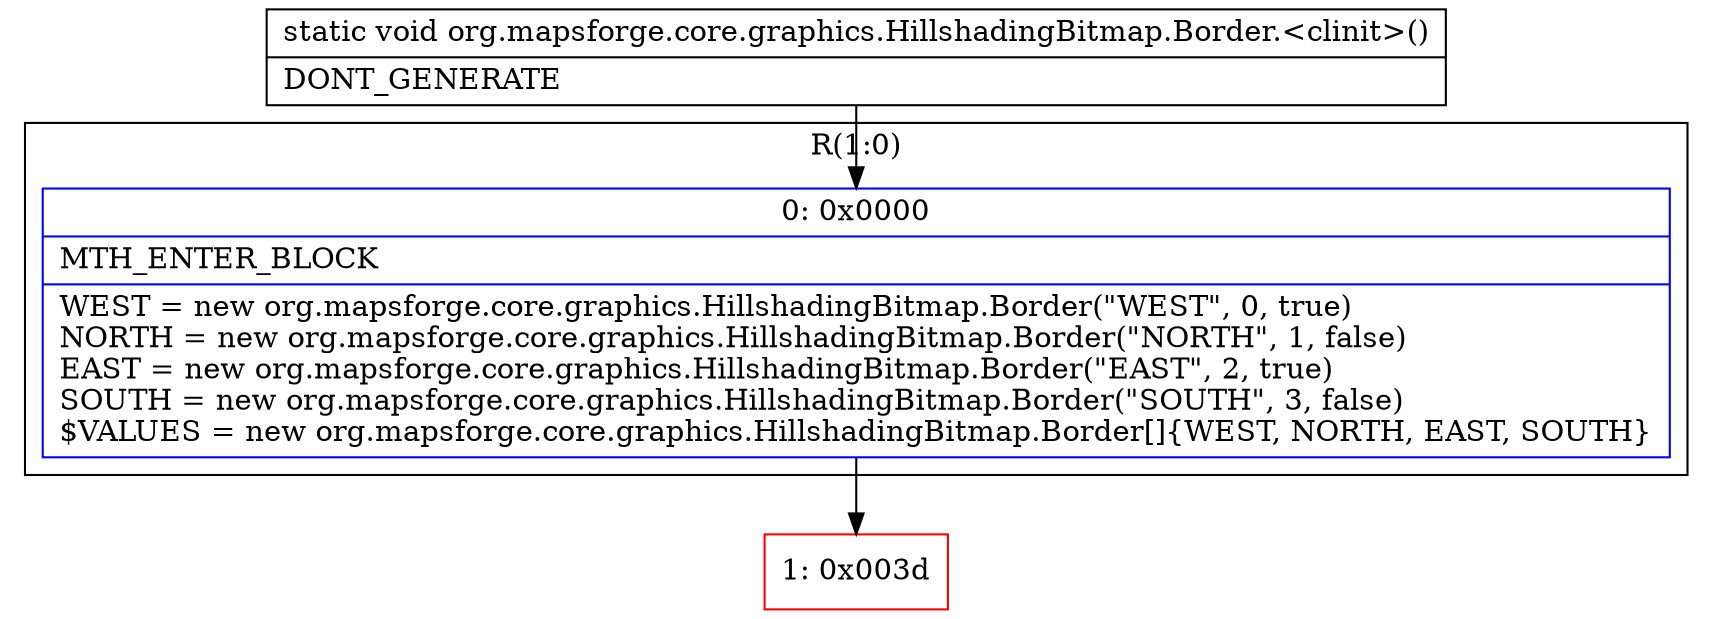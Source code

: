 digraph "CFG fororg.mapsforge.core.graphics.HillshadingBitmap.Border.\<clinit\>()V" {
subgraph cluster_Region_168248780 {
label = "R(1:0)";
node [shape=record,color=blue];
Node_0 [shape=record,label="{0\:\ 0x0000|MTH_ENTER_BLOCK\l|WEST = new org.mapsforge.core.graphics.HillshadingBitmap.Border(\"WEST\", 0, true)\lNORTH = new org.mapsforge.core.graphics.HillshadingBitmap.Border(\"NORTH\", 1, false)\lEAST = new org.mapsforge.core.graphics.HillshadingBitmap.Border(\"EAST\", 2, true)\lSOUTH = new org.mapsforge.core.graphics.HillshadingBitmap.Border(\"SOUTH\", 3, false)\l$VALUES = new org.mapsforge.core.graphics.HillshadingBitmap.Border[]\{WEST, NORTH, EAST, SOUTH\}\l}"];
}
Node_1 [shape=record,color=red,label="{1\:\ 0x003d}"];
MethodNode[shape=record,label="{static void org.mapsforge.core.graphics.HillshadingBitmap.Border.\<clinit\>()  | DONT_GENERATE\l}"];
MethodNode -> Node_0;
Node_0 -> Node_1;
}

